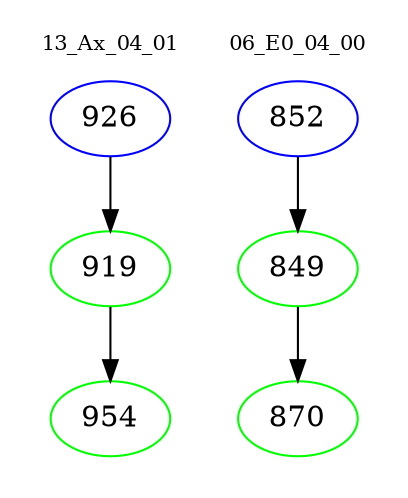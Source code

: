 digraph{
subgraph cluster_0 {
color = white
label = "13_Ax_04_01";
fontsize=10;
T0_926 [label="926", color="blue"]
T0_926 -> T0_919 [color="black"]
T0_919 [label="919", color="green"]
T0_919 -> T0_954 [color="black"]
T0_954 [label="954", color="green"]
}
subgraph cluster_1 {
color = white
label = "06_E0_04_00";
fontsize=10;
T1_852 [label="852", color="blue"]
T1_852 -> T1_849 [color="black"]
T1_849 [label="849", color="green"]
T1_849 -> T1_870 [color="black"]
T1_870 [label="870", color="green"]
}
}
